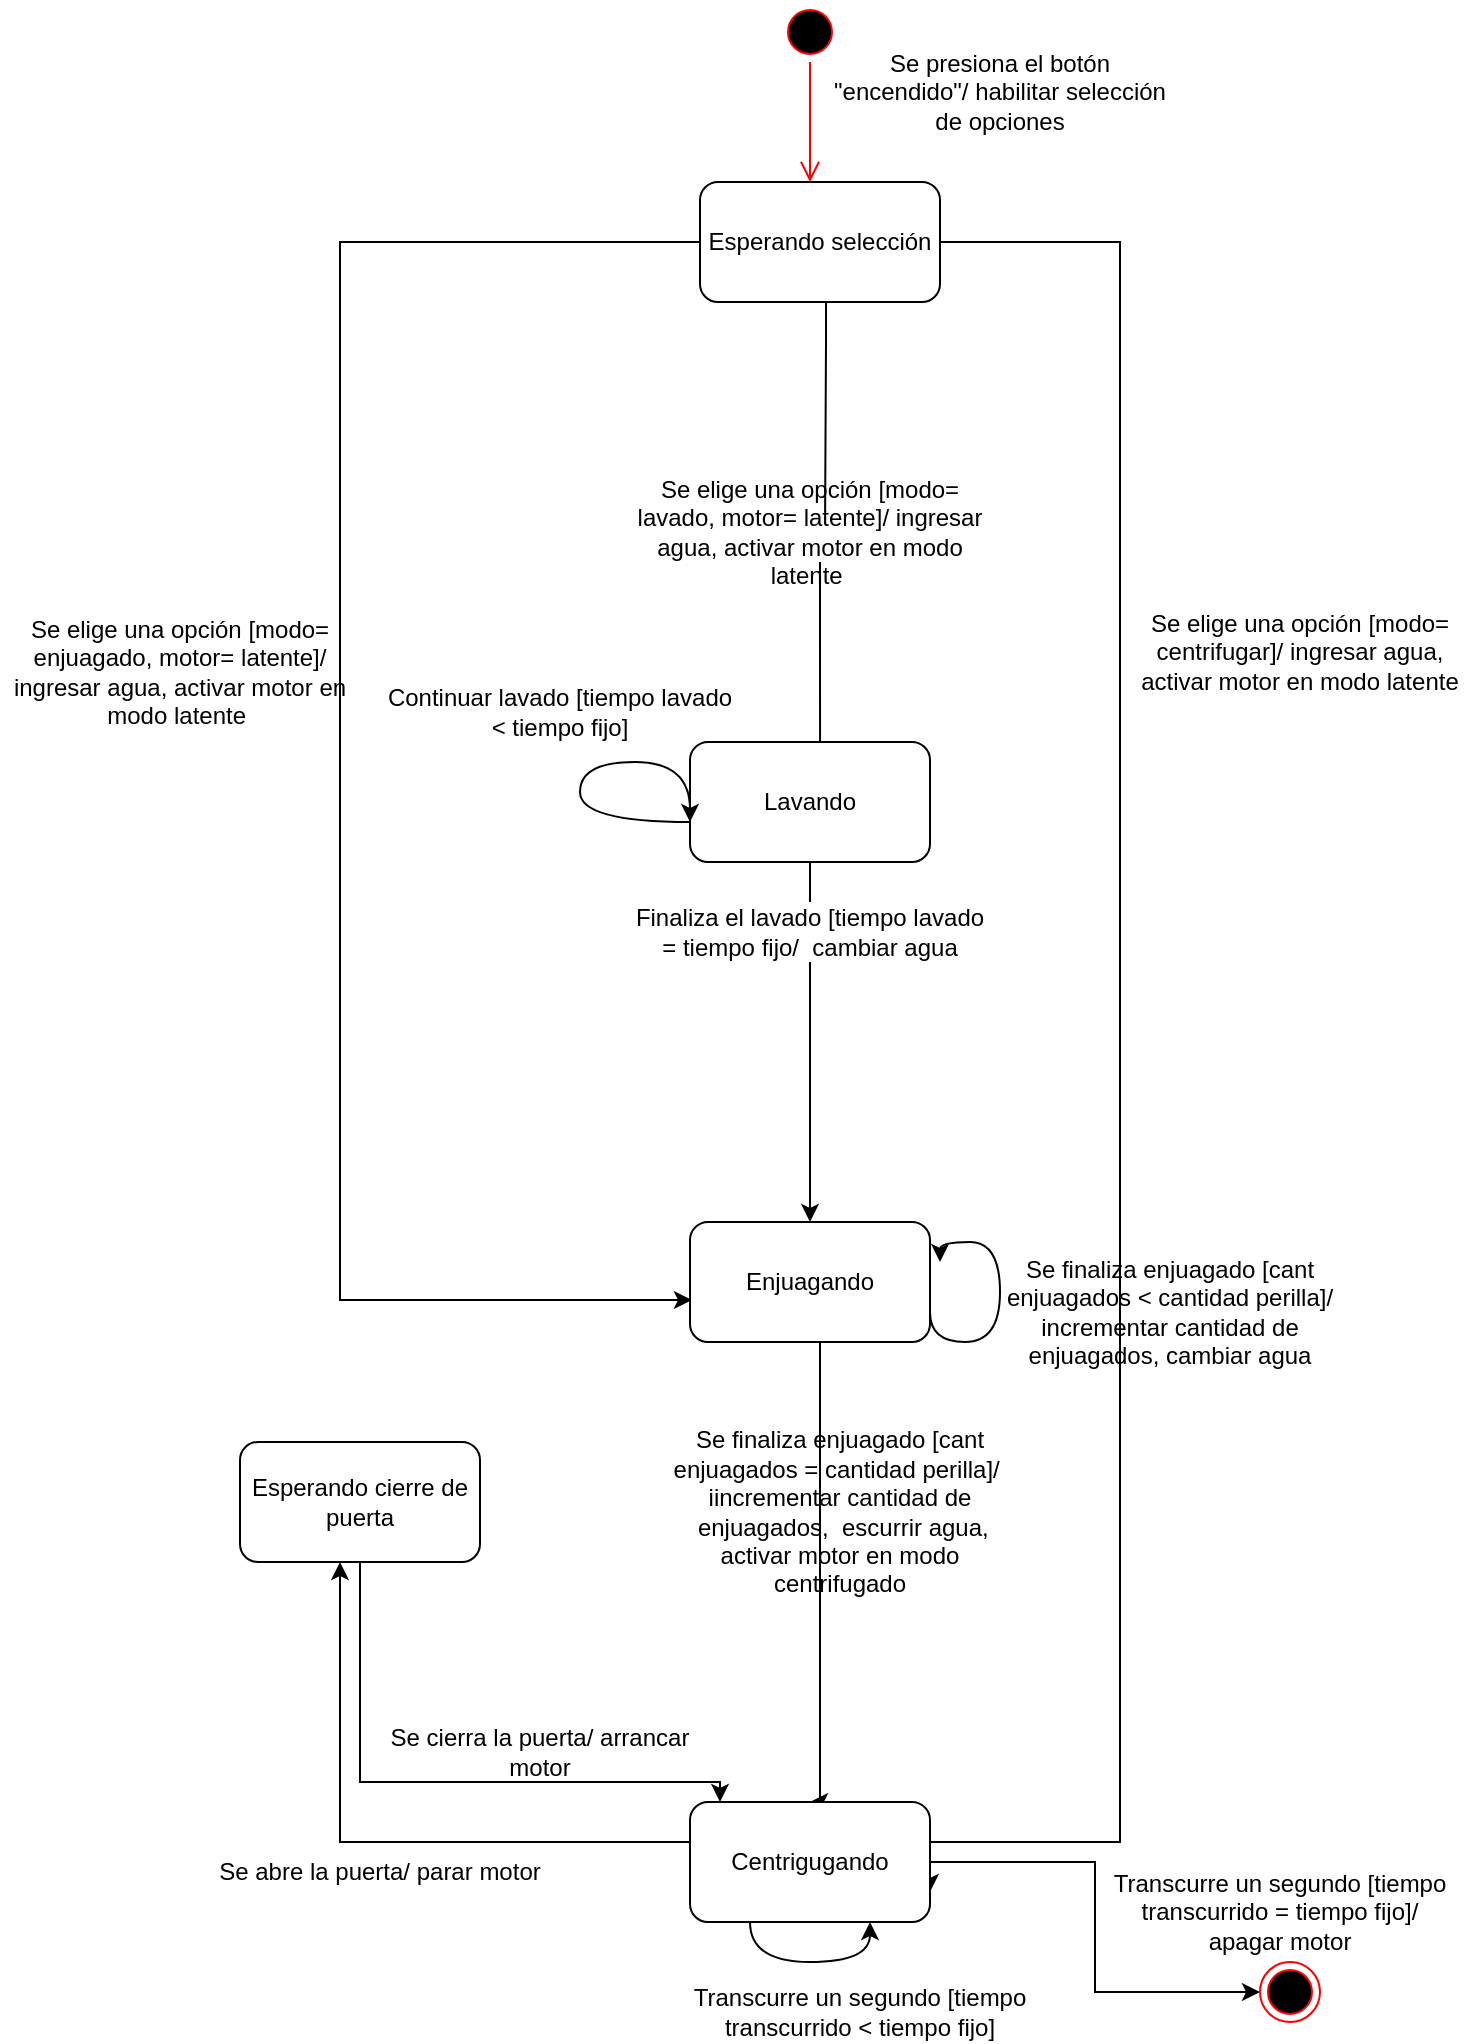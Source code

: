 <mxfile version="15.4.0" type="device"><diagram id="sNOwxtqj2oS3kvVNB5WE" name="Página-1"><mxGraphModel dx="1527" dy="813" grid="1" gridSize="10" guides="1" tooltips="1" connect="1" arrows="1" fold="1" page="1" pageScale="1" pageWidth="827" pageHeight="1169" math="0" shadow="0"><root><mxCell id="0"/><mxCell id="1" parent="0"/><mxCell id="03CIz85lrgwC_lnPKjy9-8" style="edgeStyle=orthogonalEdgeStyle;rounded=0;orthogonalLoop=1;jettySize=auto;html=1;entryX=0.008;entryY=0.65;entryDx=0;entryDy=0;entryPerimeter=0;" edge="1" parent="1" source="03CIz85lrgwC_lnPKjy9-1" target="03CIz85lrgwC_lnPKjy9-5"><mxGeometry relative="1" as="geometry"><Array as="points"><mxPoint x="130" y="170"/><mxPoint x="130" y="699"/></Array></mxGeometry></mxCell><mxCell id="03CIz85lrgwC_lnPKjy9-10" style="edgeStyle=orthogonalEdgeStyle;rounded=0;orthogonalLoop=1;jettySize=auto;html=1;entryX=1;entryY=0.75;entryDx=0;entryDy=0;" edge="1" parent="1" source="03CIz85lrgwC_lnPKjy9-1" target="03CIz85lrgwC_lnPKjy9-9"><mxGeometry relative="1" as="geometry"><Array as="points"><mxPoint x="520" y="170"/><mxPoint x="520" y="970"/><mxPoint x="425" y="970"/></Array></mxGeometry></mxCell><mxCell id="03CIz85lrgwC_lnPKjy9-11" style="edgeStyle=orthogonalEdgeStyle;rounded=0;orthogonalLoop=1;jettySize=auto;html=1;entryX=0.542;entryY=0.167;entryDx=0;entryDy=0;entryPerimeter=0;startArrow=none;" edge="1" parent="1" source="03CIz85lrgwC_lnPKjy9-17" target="03CIz85lrgwC_lnPKjy9-4"><mxGeometry relative="1" as="geometry"><Array as="points"><mxPoint x="370" y="360"/><mxPoint x="370" y="360"/></Array></mxGeometry></mxCell><mxCell id="03CIz85lrgwC_lnPKjy9-1" value="Esperando selección" style="rounded=1;whiteSpace=wrap;html=1;" vertex="1" parent="1"><mxGeometry x="310" y="140" width="120" height="60" as="geometry"/></mxCell><mxCell id="03CIz85lrgwC_lnPKjy9-2" value="" style="ellipse;html=1;shape=startState;fillColor=#000000;strokeColor=#ff0000;" vertex="1" parent="1"><mxGeometry x="350" y="50" width="30" height="30" as="geometry"/></mxCell><mxCell id="03CIz85lrgwC_lnPKjy9-3" value="" style="edgeStyle=orthogonalEdgeStyle;html=1;verticalAlign=bottom;endArrow=open;endSize=8;strokeColor=#ff0000;rounded=0;" edge="1" source="03CIz85lrgwC_lnPKjy9-2" parent="1"><mxGeometry relative="1" as="geometry"><mxPoint x="365" y="140" as="targetPoint"/></mxGeometry></mxCell><mxCell id="03CIz85lrgwC_lnPKjy9-12" style="edgeStyle=orthogonalEdgeStyle;rounded=0;orthogonalLoop=1;jettySize=auto;html=1;startArrow=none;" edge="1" parent="1" source="03CIz85lrgwC_lnPKjy9-19" target="03CIz85lrgwC_lnPKjy9-5"><mxGeometry relative="1" as="geometry"/></mxCell><mxCell id="03CIz85lrgwC_lnPKjy9-4" value="Lavando" style="rounded=1;whiteSpace=wrap;html=1;" vertex="1" parent="1"><mxGeometry x="305" y="420" width="120" height="60" as="geometry"/></mxCell><mxCell id="03CIz85lrgwC_lnPKjy9-13" style="edgeStyle=orthogonalEdgeStyle;rounded=0;orthogonalLoop=1;jettySize=auto;html=1;entryX=0.5;entryY=0;entryDx=0;entryDy=0;" edge="1" parent="1" source="03CIz85lrgwC_lnPKjy9-5" target="03CIz85lrgwC_lnPKjy9-9"><mxGeometry relative="1" as="geometry"><Array as="points"><mxPoint x="370" y="760"/><mxPoint x="370" y="760"/></Array></mxGeometry></mxCell><mxCell id="03CIz85lrgwC_lnPKjy9-5" value="Enjuagando" style="rounded=1;whiteSpace=wrap;html=1;" vertex="1" parent="1"><mxGeometry x="305" y="660" width="120" height="60" as="geometry"/></mxCell><mxCell id="03CIz85lrgwC_lnPKjy9-28" style="edgeStyle=orthogonalEdgeStyle;rounded=0;orthogonalLoop=1;jettySize=auto;html=1;" edge="1" parent="1" source="03CIz85lrgwC_lnPKjy9-6" target="03CIz85lrgwC_lnPKjy9-9"><mxGeometry relative="1" as="geometry"><Array as="points"><mxPoint x="140" y="940"/><mxPoint x="320" y="940"/></Array></mxGeometry></mxCell><mxCell id="03CIz85lrgwC_lnPKjy9-6" value="Esperando cierre de puerta" style="rounded=1;whiteSpace=wrap;html=1;" vertex="1" parent="1"><mxGeometry x="80" y="770" width="120" height="60" as="geometry"/></mxCell><mxCell id="03CIz85lrgwC_lnPKjy9-15" style="edgeStyle=orthogonalEdgeStyle;rounded=0;orthogonalLoop=1;jettySize=auto;html=1;" edge="1" parent="1" source="03CIz85lrgwC_lnPKjy9-9" target="03CIz85lrgwC_lnPKjy9-6"><mxGeometry relative="1" as="geometry"><Array as="points"><mxPoint x="130" y="970"/></Array></mxGeometry></mxCell><mxCell id="03CIz85lrgwC_lnPKjy9-32" style="edgeStyle=orthogonalEdgeStyle;rounded=0;orthogonalLoop=1;jettySize=auto;html=1;entryX=0;entryY=0.5;entryDx=0;entryDy=0;" edge="1" parent="1" source="03CIz85lrgwC_lnPKjy9-9" target="03CIz85lrgwC_lnPKjy9-31"><mxGeometry relative="1" as="geometry"/></mxCell><mxCell id="03CIz85lrgwC_lnPKjy9-9" value="Centrigugando" style="rounded=1;whiteSpace=wrap;html=1;" vertex="1" parent="1"><mxGeometry x="305" y="950" width="120" height="60" as="geometry"/></mxCell><mxCell id="03CIz85lrgwC_lnPKjy9-16" value="Se presiona el botón &quot;encendido&quot;/ habilitar selección de opciones" style="text;html=1;strokeColor=none;fillColor=none;align=center;verticalAlign=middle;whiteSpace=wrap;rounded=0;" vertex="1" parent="1"><mxGeometry x="370" y="80" width="180" height="30" as="geometry"/></mxCell><mxCell id="03CIz85lrgwC_lnPKjy9-17" value="Se elige una opción [modo= lavado, motor= latente]/ ingresar agua, activar motor en modo latente&amp;nbsp;" style="text;html=1;strokeColor=none;fillColor=none;align=center;verticalAlign=middle;whiteSpace=wrap;rounded=0;" vertex="1" parent="1"><mxGeometry x="275" y="300" width="180" height="30" as="geometry"/></mxCell><mxCell id="03CIz85lrgwC_lnPKjy9-18" value="" style="edgeStyle=orthogonalEdgeStyle;rounded=0;orthogonalLoop=1;jettySize=auto;html=1;entryX=0.542;entryY=0.167;entryDx=0;entryDy=0;entryPerimeter=0;endArrow=none;" edge="1" parent="1" source="03CIz85lrgwC_lnPKjy9-1" target="03CIz85lrgwC_lnPKjy9-17"><mxGeometry relative="1" as="geometry"><mxPoint x="370.04" y="200" as="sourcePoint"/><mxPoint x="370.04" y="430.02" as="targetPoint"/><Array as="points"><mxPoint x="373" y="220"/><mxPoint x="373" y="220"/></Array></mxGeometry></mxCell><mxCell id="03CIz85lrgwC_lnPKjy9-19" value="Finaliza el lavado [tiempo lavado = tiempo fijo/&amp;nbsp; cambiar agua" style="text;html=1;strokeColor=none;fillColor=none;align=center;verticalAlign=middle;whiteSpace=wrap;rounded=0;" vertex="1" parent="1"><mxGeometry x="275" y="500" width="180" height="30" as="geometry"/></mxCell><mxCell id="03CIz85lrgwC_lnPKjy9-20" value="" style="edgeStyle=orthogonalEdgeStyle;rounded=0;orthogonalLoop=1;jettySize=auto;html=1;endArrow=none;" edge="1" parent="1" source="03CIz85lrgwC_lnPKjy9-4" target="03CIz85lrgwC_lnPKjy9-19"><mxGeometry relative="1" as="geometry"><mxPoint x="365" y="480" as="sourcePoint"/><mxPoint x="365" y="660" as="targetPoint"/></mxGeometry></mxCell><mxCell id="03CIz85lrgwC_lnPKjy9-21" value="" style="curved=1;endArrow=classic;html=1;rounded=0;edgeStyle=orthogonalEdgeStyle;exitX=1;exitY=0.75;exitDx=0;exitDy=0;" edge="1" parent="1" source="03CIz85lrgwC_lnPKjy9-5"><mxGeometry width="50" height="50" relative="1" as="geometry"><mxPoint x="310" y="720" as="sourcePoint"/><mxPoint x="430" y="680" as="targetPoint"/><Array as="points"><mxPoint x="425" y="720"/><mxPoint x="460" y="720"/><mxPoint x="460" y="670"/><mxPoint x="430" y="670"/></Array></mxGeometry></mxCell><mxCell id="03CIz85lrgwC_lnPKjy9-22" value="Se finaliza enjuagado [cant enjuagados &amp;lt; cantidad perilla]/ incrementar cantidad de enjuagados, cambiar agua" style="text;html=1;strokeColor=none;fillColor=none;align=center;verticalAlign=middle;whiteSpace=wrap;rounded=0;" vertex="1" parent="1"><mxGeometry x="455" y="690" width="180" height="30" as="geometry"/></mxCell><mxCell id="03CIz85lrgwC_lnPKjy9-23" value="Se finaliza enjuagado [cant enjuagados = cantidad perilla]/&amp;nbsp; iincrementar cantidad de&lt;br&gt;&amp;nbsp;enjuagados,&amp;nbsp; escurrir agua, activar motor en modo centrifugado" style="text;html=1;strokeColor=none;fillColor=none;align=center;verticalAlign=middle;whiteSpace=wrap;rounded=0;" vertex="1" parent="1"><mxGeometry x="290" y="790" width="180" height="30" as="geometry"/></mxCell><mxCell id="03CIz85lrgwC_lnPKjy9-26" value="Transcurre un segundo [tiempo transcurrido &amp;lt; tiempo fijo]" style="text;html=1;strokeColor=none;fillColor=none;align=center;verticalAlign=middle;whiteSpace=wrap;rounded=0;" vertex="1" parent="1"><mxGeometry x="300" y="1040" width="180" height="30" as="geometry"/></mxCell><mxCell id="03CIz85lrgwC_lnPKjy9-27" value="" style="curved=1;endArrow=classic;html=1;rounded=0;edgeStyle=orthogonalEdgeStyle;entryX=0.75;entryY=1;entryDx=0;entryDy=0;exitX=0.25;exitY=1;exitDx=0;exitDy=0;" edge="1" parent="1" source="03CIz85lrgwC_lnPKjy9-9" target="03CIz85lrgwC_lnPKjy9-9"><mxGeometry width="50" height="50" relative="1" as="geometry"><mxPoint x="310" y="910" as="sourcePoint"/><mxPoint x="360" y="860" as="targetPoint"/><Array as="points"><mxPoint x="335" y="1030"/><mxPoint x="395" y="1030"/></Array></mxGeometry></mxCell><mxCell id="03CIz85lrgwC_lnPKjy9-29" value="Se abre la puerta/ parar motor" style="text;html=1;strokeColor=none;fillColor=none;align=center;verticalAlign=middle;whiteSpace=wrap;rounded=0;" vertex="1" parent="1"><mxGeometry x="60" y="970" width="180" height="30" as="geometry"/></mxCell><mxCell id="03CIz85lrgwC_lnPKjy9-30" value="Se cierra la puerta/ arrancar motor" style="text;html=1;strokeColor=none;fillColor=none;align=center;verticalAlign=middle;whiteSpace=wrap;rounded=0;" vertex="1" parent="1"><mxGeometry x="140" y="910" width="180" height="30" as="geometry"/></mxCell><mxCell id="03CIz85lrgwC_lnPKjy9-31" value="" style="ellipse;html=1;shape=endState;fillColor=#000000;strokeColor=#ff0000;" vertex="1" parent="1"><mxGeometry x="590" y="1030" width="30" height="30" as="geometry"/></mxCell><mxCell id="03CIz85lrgwC_lnPKjy9-33" value="Transcurre un segundo [tiempo transcurrido = tiempo fijo]/ apagar motor" style="text;html=1;strokeColor=none;fillColor=none;align=center;verticalAlign=middle;whiteSpace=wrap;rounded=0;" vertex="1" parent="1"><mxGeometry x="510" y="990" width="180" height="30" as="geometry"/></mxCell><mxCell id="03CIz85lrgwC_lnPKjy9-34" value="Se elige una opción [modo= enjuagado, motor= latente]/ ingresar agua, activar motor en modo latente&amp;nbsp;" style="text;html=1;strokeColor=none;fillColor=none;align=center;verticalAlign=middle;whiteSpace=wrap;rounded=0;" vertex="1" parent="1"><mxGeometry x="-40" y="370" width="180" height="30" as="geometry"/></mxCell><mxCell id="03CIz85lrgwC_lnPKjy9-35" value="Continuar lavado [tiempo lavado &amp;lt; tiempo fijo]" style="text;html=1;strokeColor=none;fillColor=none;align=center;verticalAlign=middle;whiteSpace=wrap;rounded=0;" vertex="1" parent="1"><mxGeometry x="150" y="390" width="180" height="30" as="geometry"/></mxCell><mxCell id="03CIz85lrgwC_lnPKjy9-36" value="" style="curved=1;endArrow=classic;html=1;rounded=0;edgeStyle=orthogonalEdgeStyle;" edge="1" parent="1"><mxGeometry width="50" height="50" relative="1" as="geometry"><mxPoint x="305" y="460" as="sourcePoint"/><mxPoint x="305" y="460" as="targetPoint"/><Array as="points"><mxPoint x="305" y="460"/><mxPoint x="250" y="460"/><mxPoint x="250" y="430"/><mxPoint x="305" y="430"/></Array></mxGeometry></mxCell><mxCell id="03CIz85lrgwC_lnPKjy9-37" value="Se elige una opción [modo= centrifugar]/ ingresar agua, activar motor en modo latente" style="text;html=1;strokeColor=none;fillColor=none;align=center;verticalAlign=middle;whiteSpace=wrap;rounded=0;" vertex="1" parent="1"><mxGeometry x="520" y="360" width="180" height="30" as="geometry"/></mxCell></root></mxGraphModel></diagram></mxfile>